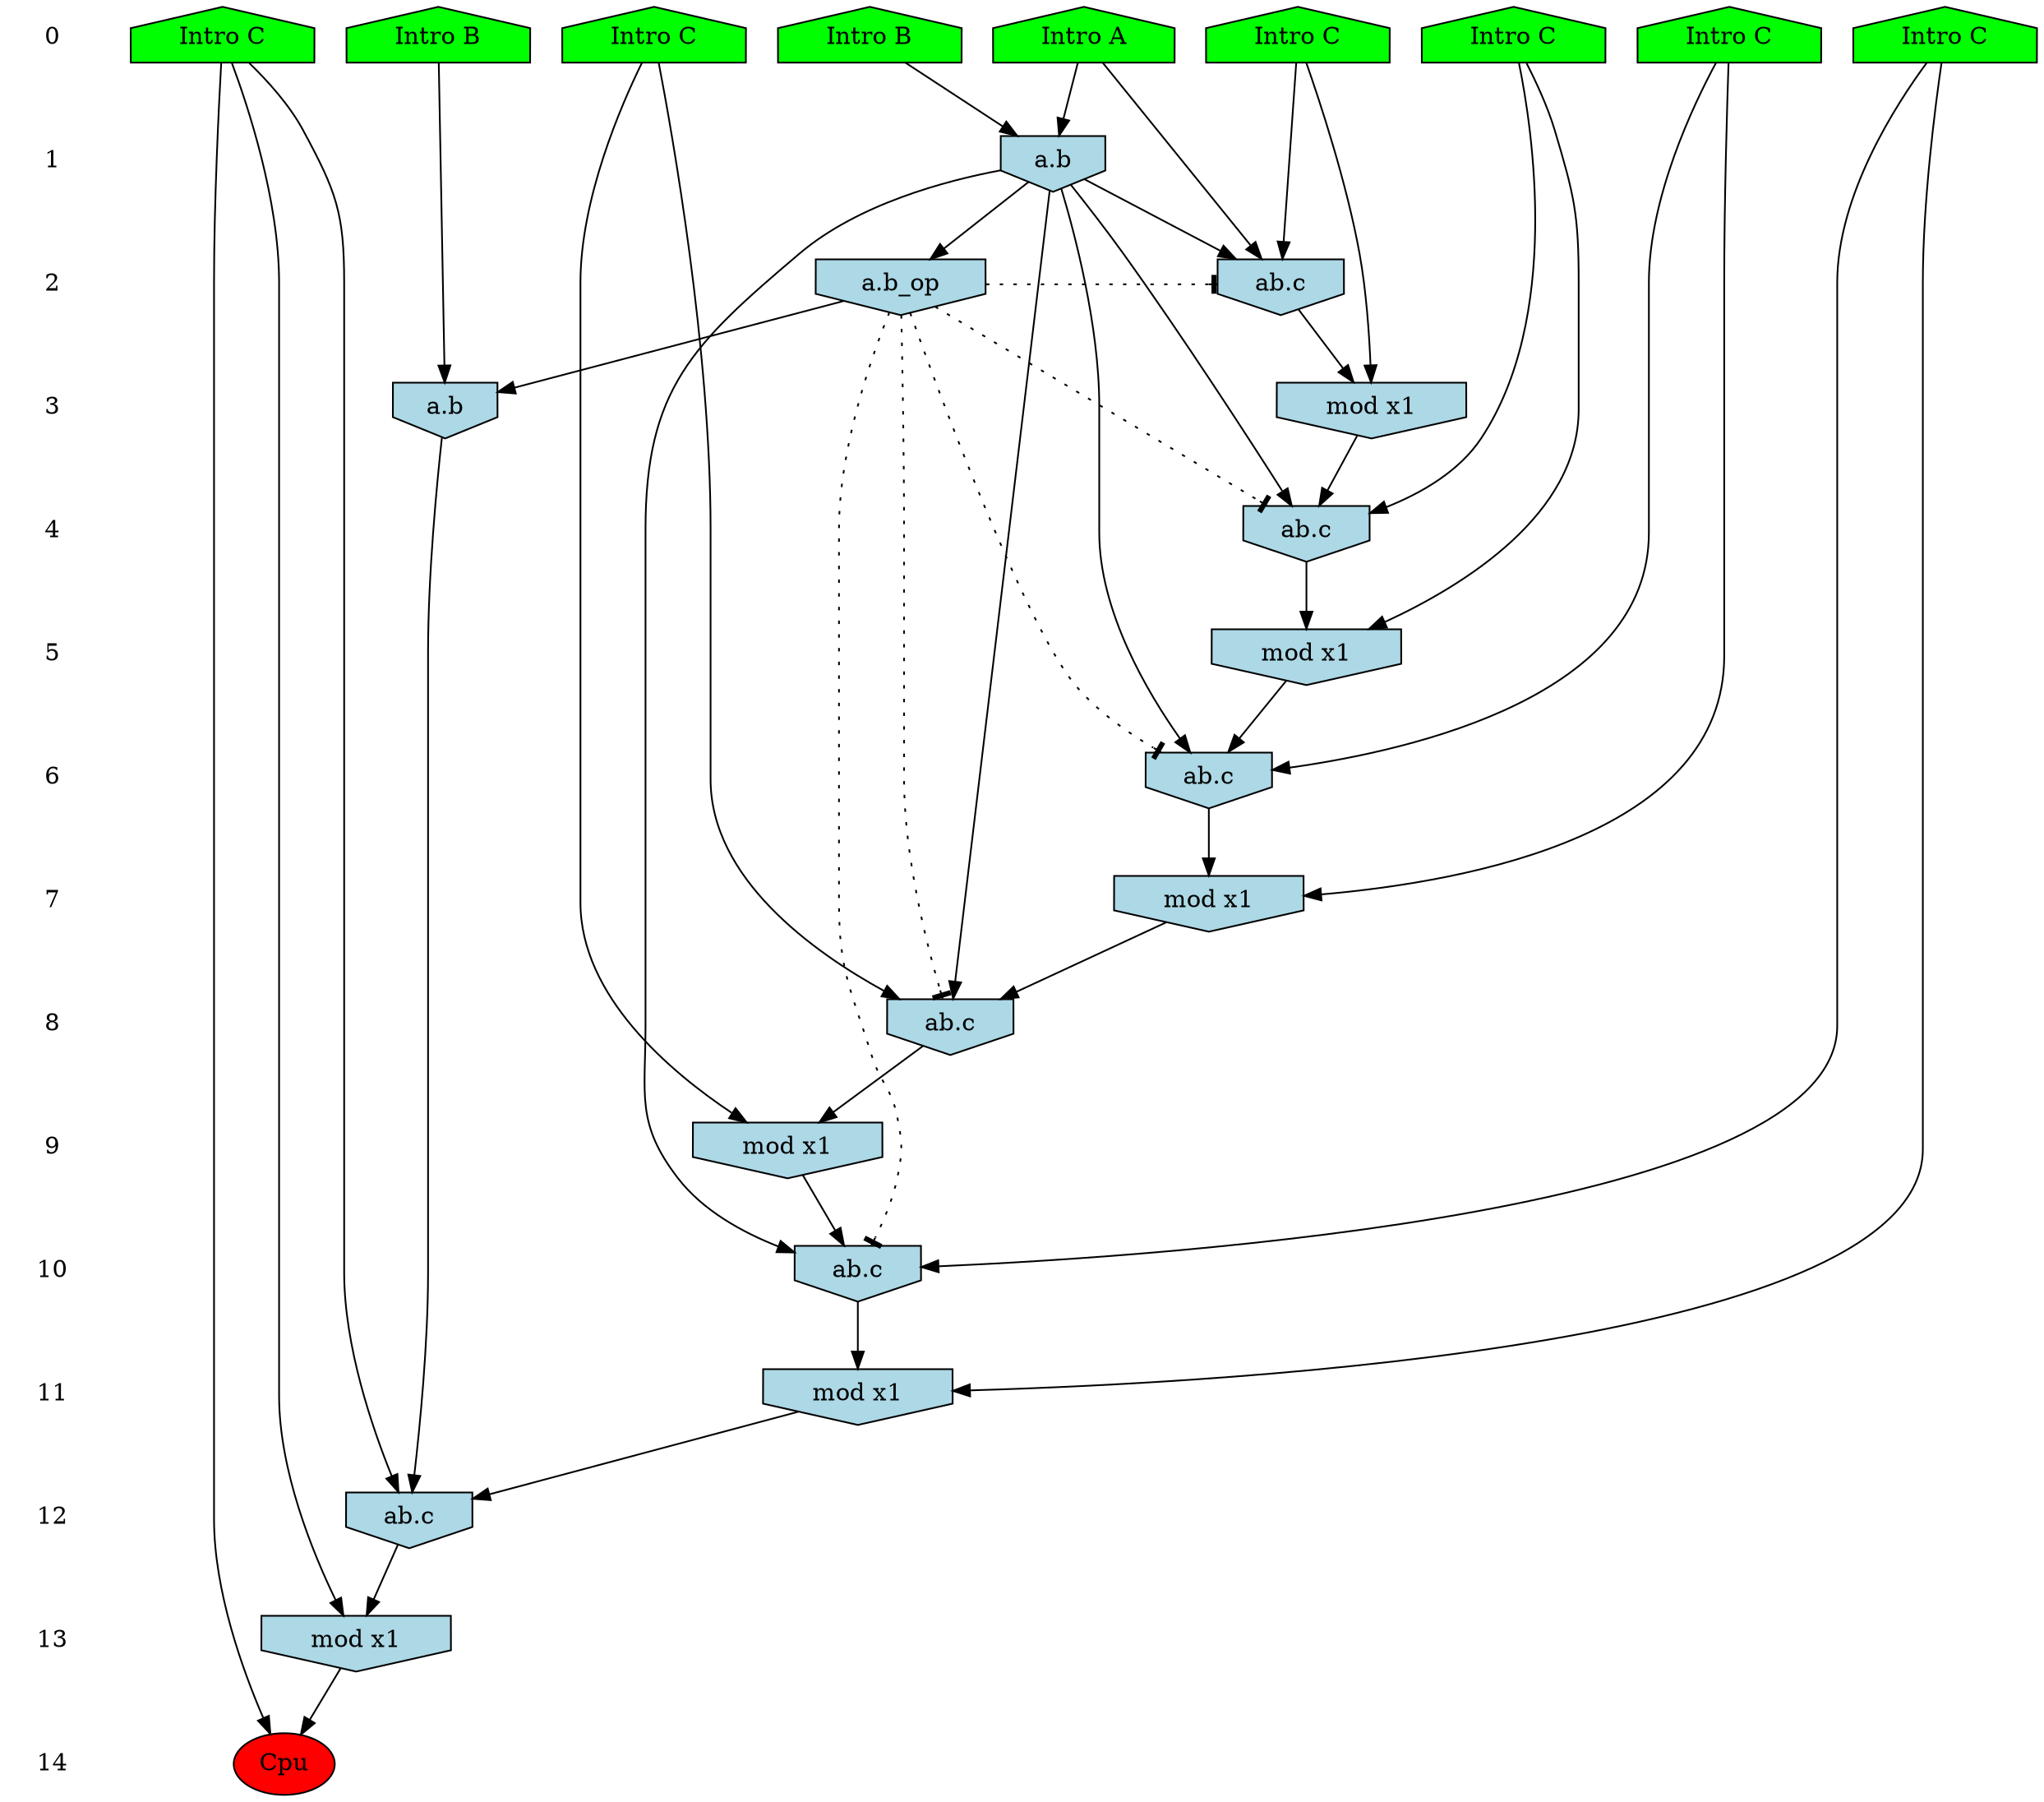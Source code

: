 /* Compression of 4 causal flows obtained in average at 1.792282E+01 t.u */
/* Compressed causal flows were: [2670;2748;3495;3805] */
digraph G{
 ranksep=.5 ; 
{ rank = same ; "0" [shape=plaintext] ; node_1 [label ="Intro B", shape=house, style=filled, fillcolor=green] ;
node_2 [label ="Intro B", shape=house, style=filled, fillcolor=green] ;
node_3 [label ="Intro A", shape=house, style=filled, fillcolor=green] ;
node_4 [label ="Intro C", shape=house, style=filled, fillcolor=green] ;
node_5 [label ="Intro C", shape=house, style=filled, fillcolor=green] ;
node_6 [label ="Intro C", shape=house, style=filled, fillcolor=green] ;
node_7 [label ="Intro C", shape=house, style=filled, fillcolor=green] ;
node_8 [label ="Intro C", shape=house, style=filled, fillcolor=green] ;
node_9 [label ="Intro C", shape=house, style=filled, fillcolor=green] ;
}
{ rank = same ; "1" [shape=plaintext] ; node_10 [label="a.b", shape=invhouse, style=filled, fillcolor = lightblue] ;
}
{ rank = same ; "2" [shape=plaintext] ; node_11 [label="ab.c", shape=invhouse, style=filled, fillcolor = lightblue] ;
node_21 [label="a.b_op", shape=invhouse, style=filled, fillcolor = lightblue] ;
}
{ rank = same ; "3" [shape=plaintext] ; node_12 [label="mod x1", shape=invhouse, style=filled, fillcolor = lightblue] ;
node_22 [label="a.b", shape=invhouse, style=filled, fillcolor = lightblue] ;
}
{ rank = same ; "4" [shape=plaintext] ; node_13 [label="ab.c", shape=invhouse, style=filled, fillcolor = lightblue] ;
}
{ rank = same ; "5" [shape=plaintext] ; node_14 [label="mod x1", shape=invhouse, style=filled, fillcolor = lightblue] ;
}
{ rank = same ; "6" [shape=plaintext] ; node_15 [label="ab.c", shape=invhouse, style=filled, fillcolor = lightblue] ;
}
{ rank = same ; "7" [shape=plaintext] ; node_16 [label="mod x1", shape=invhouse, style=filled, fillcolor = lightblue] ;
}
{ rank = same ; "8" [shape=plaintext] ; node_17 [label="ab.c", shape=invhouse, style=filled, fillcolor = lightblue] ;
}
{ rank = same ; "9" [shape=plaintext] ; node_18 [label="mod x1", shape=invhouse, style=filled, fillcolor = lightblue] ;
}
{ rank = same ; "10" [shape=plaintext] ; node_19 [label="ab.c", shape=invhouse, style=filled, fillcolor = lightblue] ;
}
{ rank = same ; "11" [shape=plaintext] ; node_20 [label="mod x1", shape=invhouse, style=filled, fillcolor = lightblue] ;
}
{ rank = same ; "12" [shape=plaintext] ; node_23 [label="ab.c", shape=invhouse, style=filled, fillcolor = lightblue] ;
}
{ rank = same ; "13" [shape=plaintext] ; node_24 [label="mod x1", shape=invhouse, style=filled, fillcolor = lightblue] ;
}
{ rank = same ; "14" [shape=plaintext] ; node_25 [label ="Cpu", style=filled, fillcolor=red] ;
}
"0" -> "1" [style="invis"]; 
"1" -> "2" [style="invis"]; 
"2" -> "3" [style="invis"]; 
"3" -> "4" [style="invis"]; 
"4" -> "5" [style="invis"]; 
"5" -> "6" [style="invis"]; 
"6" -> "7" [style="invis"]; 
"7" -> "8" [style="invis"]; 
"8" -> "9" [style="invis"]; 
"9" -> "10" [style="invis"]; 
"10" -> "11" [style="invis"]; 
"11" -> "12" [style="invis"]; 
"12" -> "13" [style="invis"]; 
"13" -> "14" [style="invis"]; 
node_1 -> node_10
node_3 -> node_10
node_3 -> node_11
node_6 -> node_11
node_10 -> node_11
node_6 -> node_12
node_11 -> node_12
node_4 -> node_13
node_10 -> node_13
node_12 -> node_13
node_4 -> node_14
node_13 -> node_14
node_7 -> node_15
node_10 -> node_15
node_14 -> node_15
node_7 -> node_16
node_15 -> node_16
node_9 -> node_17
node_10 -> node_17
node_16 -> node_17
node_9 -> node_18
node_17 -> node_18
node_5 -> node_19
node_10 -> node_19
node_18 -> node_19
node_5 -> node_20
node_19 -> node_20
node_10 -> node_21
node_2 -> node_22
node_21 -> node_22
node_8 -> node_23
node_20 -> node_23
node_22 -> node_23
node_8 -> node_24
node_23 -> node_24
node_8 -> node_25
node_24 -> node_25
node_21 -> node_19 [style=dotted, arrowhead = tee] 
node_21 -> node_17 [style=dotted, arrowhead = tee] 
node_21 -> node_15 [style=dotted, arrowhead = tee] 
node_21 -> node_13 [style=dotted, arrowhead = tee] 
node_21 -> node_11 [style=dotted, arrowhead = tee] 
}
/*
 Dot generation time: 0.000000
*/